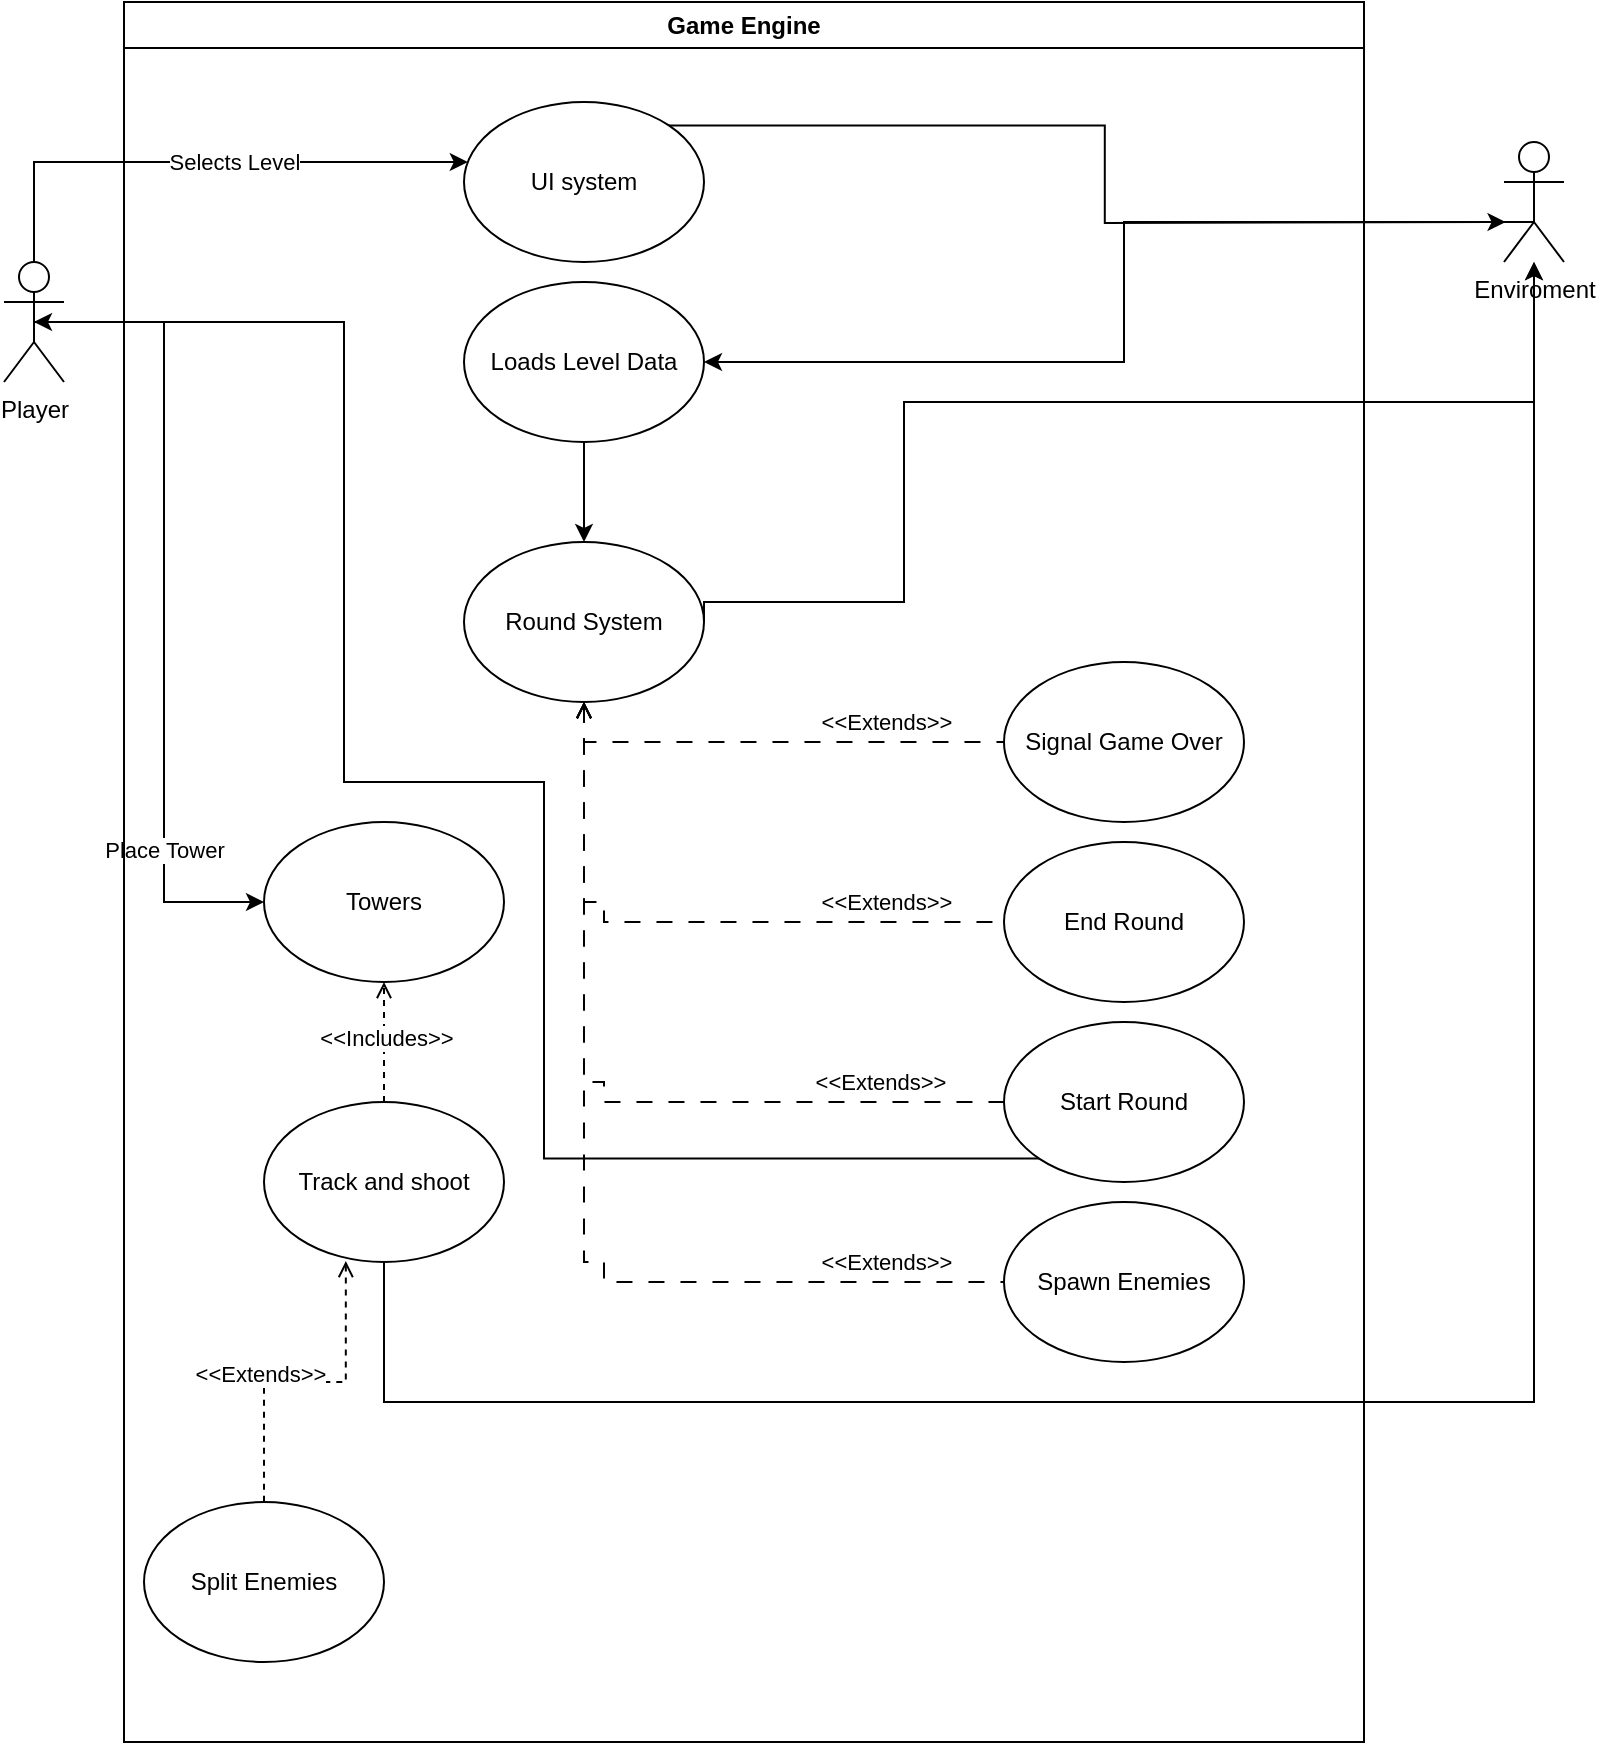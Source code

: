 <mxfile version="24.7.8">
  <diagram name="Page-1" id="0783ab3e-0a74-02c8-0abd-f7b4e66b4bec">
    <mxGraphModel dx="1131" dy="863" grid="1" gridSize="10" guides="1" tooltips="1" connect="1" arrows="1" fold="1" page="1" pageScale="1" pageWidth="850" pageHeight="1100" background="none" math="0" shadow="0">
      <root>
        <mxCell id="0" />
        <mxCell id="1" parent="0" />
        <mxCell id="gm1T3LfkTSPdHzsFghl--12" style="edgeStyle=orthogonalEdgeStyle;rounded=0;orthogonalLoop=1;jettySize=auto;html=1;exitX=0.5;exitY=0.5;exitDx=0;exitDy=0;exitPerimeter=0;" edge="1" parent="1" source="gm1T3LfkTSPdHzsFghl--1" target="gm1T3LfkTSPdHzsFghl--5">
          <mxGeometry relative="1" as="geometry">
            <Array as="points">
              <mxPoint x="45" y="130" />
            </Array>
          </mxGeometry>
        </mxCell>
        <mxCell id="gm1T3LfkTSPdHzsFghl--13" value="Selects Level" style="edgeLabel;html=1;align=center;verticalAlign=middle;resizable=0;points=[];" vertex="1" connectable="0" parent="gm1T3LfkTSPdHzsFghl--12">
          <mxGeometry x="0.211" relative="1" as="geometry">
            <mxPoint as="offset" />
          </mxGeometry>
        </mxCell>
        <mxCell id="gm1T3LfkTSPdHzsFghl--16" style="edgeStyle=orthogonalEdgeStyle;rounded=0;orthogonalLoop=1;jettySize=auto;html=1;exitX=0.5;exitY=0.5;exitDx=0;exitDy=0;exitPerimeter=0;entryX=0;entryY=0.5;entryDx=0;entryDy=0;" edge="1" parent="1" source="gm1T3LfkTSPdHzsFghl--1" target="gm1T3LfkTSPdHzsFghl--10">
          <mxGeometry relative="1" as="geometry" />
        </mxCell>
        <mxCell id="gm1T3LfkTSPdHzsFghl--17" value="Place Tower" style="edgeLabel;html=1;align=center;verticalAlign=middle;resizable=0;points=[];" vertex="1" connectable="0" parent="gm1T3LfkTSPdHzsFghl--16">
          <mxGeometry x="0.625" relative="1" as="geometry">
            <mxPoint as="offset" />
          </mxGeometry>
        </mxCell>
        <mxCell id="gm1T3LfkTSPdHzsFghl--1" value="Player" style="shape=umlActor;verticalLabelPosition=bottom;verticalAlign=top;html=1;outlineConnect=0;" vertex="1" parent="1">
          <mxGeometry x="30" y="180" width="30" height="60" as="geometry" />
        </mxCell>
        <mxCell id="gm1T3LfkTSPdHzsFghl--4" value="Game Engine" style="swimlane;whiteSpace=wrap;html=1;" vertex="1" parent="1">
          <mxGeometry x="90" y="50" width="620" height="870" as="geometry" />
        </mxCell>
        <mxCell id="gm1T3LfkTSPdHzsFghl--26" style="edgeStyle=orthogonalEdgeStyle;rounded=0;orthogonalLoop=1;jettySize=auto;html=1;exitX=1;exitY=0;exitDx=0;exitDy=0;" edge="1" parent="gm1T3LfkTSPdHzsFghl--4" source="gm1T3LfkTSPdHzsFghl--5">
          <mxGeometry relative="1" as="geometry">
            <mxPoint x="690.788" y="110" as="targetPoint" />
          </mxGeometry>
        </mxCell>
        <mxCell id="gm1T3LfkTSPdHzsFghl--5" value="UI system" style="ellipse;whiteSpace=wrap;html=1;" vertex="1" parent="gm1T3LfkTSPdHzsFghl--4">
          <mxGeometry x="170" y="50" width="120" height="80" as="geometry" />
        </mxCell>
        <mxCell id="gm1T3LfkTSPdHzsFghl--28" style="edgeStyle=orthogonalEdgeStyle;rounded=0;orthogonalLoop=1;jettySize=auto;html=1;exitX=0.5;exitY=1;exitDx=0;exitDy=0;" edge="1" parent="gm1T3LfkTSPdHzsFghl--4" source="gm1T3LfkTSPdHzsFghl--8" target="gm1T3LfkTSPdHzsFghl--9">
          <mxGeometry relative="1" as="geometry" />
        </mxCell>
        <mxCell id="gm1T3LfkTSPdHzsFghl--8" value="Loads Level Data" style="ellipse;whiteSpace=wrap;html=1;" vertex="1" parent="gm1T3LfkTSPdHzsFghl--4">
          <mxGeometry x="170" y="140" width="120" height="80" as="geometry" />
        </mxCell>
        <mxCell id="gm1T3LfkTSPdHzsFghl--9" value="Round System" style="ellipse;whiteSpace=wrap;html=1;" vertex="1" parent="gm1T3LfkTSPdHzsFghl--4">
          <mxGeometry x="170" y="270" width="120" height="80" as="geometry" />
        </mxCell>
        <mxCell id="gm1T3LfkTSPdHzsFghl--10" value="Towers&lt;span style=&quot;color: rgba(0, 0, 0, 0); font-family: monospace; font-size: 0px; text-align: start; text-wrap: nowrap;&quot;&gt;%3CmxGraphModel%3E%3Croot%3E%3CmxCell%20id%3D%220%22%2F%3E%3CmxCell%20id%3D%221%22%20parent%3D%220%22%2F%3E%3CmxCell%20id%3D%222%22%20value%3D%22Round%20System%22%20style%3D%22ellipse%3BwhiteSpace%3Dwrap%3Bhtml%3D1%3B%22%20vertex%3D%221%22%20parent%3D%221%22%3E%3CmxGeometry%20x%3D%22200%22%20y%3D%22300%22%20width%3D%22120%22%20height%3D%2280%22%20as%3D%22geometry%22%2F%3E%3C%2FmxCell%3E%3C%2Froot%3E%3C%2FmxGraphModel%3E&lt;/span&gt;" style="ellipse;whiteSpace=wrap;html=1;" vertex="1" parent="gm1T3LfkTSPdHzsFghl--4">
          <mxGeometry x="70" y="410" width="120" height="80" as="geometry" />
        </mxCell>
        <mxCell id="gm1T3LfkTSPdHzsFghl--11" value="Spawn Enemies" style="ellipse;whiteSpace=wrap;html=1;" vertex="1" parent="gm1T3LfkTSPdHzsFghl--4">
          <mxGeometry x="440" y="600" width="120" height="80" as="geometry" />
        </mxCell>
        <mxCell id="gm1T3LfkTSPdHzsFghl--31" value="Start Round" style="ellipse;whiteSpace=wrap;html=1;" vertex="1" parent="gm1T3LfkTSPdHzsFghl--4">
          <mxGeometry x="440" y="510" width="120" height="80" as="geometry" />
        </mxCell>
        <mxCell id="gm1T3LfkTSPdHzsFghl--32" value="End Round" style="ellipse;whiteSpace=wrap;html=1;" vertex="1" parent="gm1T3LfkTSPdHzsFghl--4">
          <mxGeometry x="440" y="420" width="120" height="80" as="geometry" />
        </mxCell>
        <mxCell id="gm1T3LfkTSPdHzsFghl--33" value="Signal Game Over" style="ellipse;whiteSpace=wrap;html=1;" vertex="1" parent="gm1T3LfkTSPdHzsFghl--4">
          <mxGeometry x="440" y="330" width="120" height="80" as="geometry" />
        </mxCell>
        <mxCell id="gm1T3LfkTSPdHzsFghl--36" style="edgeStyle=orthogonalEdgeStyle;rounded=0;orthogonalLoop=1;jettySize=auto;html=1;exitX=0.5;exitY=1;exitDx=0;exitDy=0;dashed=1;dashPattern=8 8;entryX=0;entryY=0.5;entryDx=0;entryDy=0;startArrow=open;startFill=0;endArrow=none;endFill=0;" edge="1" parent="gm1T3LfkTSPdHzsFghl--4" source="gm1T3LfkTSPdHzsFghl--9" target="gm1T3LfkTSPdHzsFghl--33">
          <mxGeometry relative="1" as="geometry">
            <mxPoint x="240" y="360" as="sourcePoint" />
            <mxPoint x="450" y="580" as="targetPoint" />
            <Array as="points">
              <mxPoint x="230" y="370" />
            </Array>
          </mxGeometry>
        </mxCell>
        <mxCell id="gm1T3LfkTSPdHzsFghl--37" value="&amp;lt;&amp;lt;Extends&amp;gt;&amp;gt;" style="edgeLabel;html=1;align=center;verticalAlign=middle;resizable=0;points=[];" vertex="1" connectable="0" parent="gm1T3LfkTSPdHzsFghl--36">
          <mxGeometry x="0.497" y="-4" relative="1" as="geometry">
            <mxPoint x="-1" y="-14" as="offset" />
          </mxGeometry>
        </mxCell>
        <mxCell id="gm1T3LfkTSPdHzsFghl--46" style="edgeStyle=orthogonalEdgeStyle;rounded=0;orthogonalLoop=1;jettySize=auto;html=1;exitX=0.5;exitY=0;exitDx=0;exitDy=0;entryX=0.5;entryY=1;entryDx=0;entryDy=0;dashed=1;endArrow=open;endFill=0;" edge="1" parent="gm1T3LfkTSPdHzsFghl--4" source="gm1T3LfkTSPdHzsFghl--45" target="gm1T3LfkTSPdHzsFghl--10">
          <mxGeometry relative="1" as="geometry" />
        </mxCell>
        <mxCell id="gm1T3LfkTSPdHzsFghl--47" value="&amp;lt;&amp;lt;Includes&amp;gt;&amp;gt;" style="edgeLabel;html=1;align=center;verticalAlign=middle;resizable=0;points=[];" vertex="1" connectable="0" parent="gm1T3LfkTSPdHzsFghl--46">
          <mxGeometry x="0.066" y="-1" relative="1" as="geometry">
            <mxPoint as="offset" />
          </mxGeometry>
        </mxCell>
        <mxCell id="gm1T3LfkTSPdHzsFghl--51" style="edgeStyle=orthogonalEdgeStyle;rounded=0;orthogonalLoop=1;jettySize=auto;html=1;exitX=0.341;exitY=0.994;exitDx=0;exitDy=0;exitPerimeter=0;startArrow=open;startFill=0;dashed=1;endArrow=none;endFill=0;" edge="1" parent="gm1T3LfkTSPdHzsFghl--4" source="gm1T3LfkTSPdHzsFghl--45" target="gm1T3LfkTSPdHzsFghl--50">
          <mxGeometry relative="1" as="geometry">
            <Array as="points" />
          </mxGeometry>
        </mxCell>
        <mxCell id="gm1T3LfkTSPdHzsFghl--52" value="&amp;lt;&amp;lt;Extends&amp;gt;&amp;gt;" style="edgeLabel;html=1;align=center;verticalAlign=middle;resizable=0;points=[];" vertex="1" connectable="0" parent="gm1T3LfkTSPdHzsFghl--51">
          <mxGeometry x="-0.049" y="-4" relative="1" as="geometry">
            <mxPoint x="-27" as="offset" />
          </mxGeometry>
        </mxCell>
        <mxCell id="gm1T3LfkTSPdHzsFghl--45" value="Track and shoot" style="ellipse;whiteSpace=wrap;html=1;" vertex="1" parent="gm1T3LfkTSPdHzsFghl--4">
          <mxGeometry x="70" y="550" width="120" height="80" as="geometry" />
        </mxCell>
        <mxCell id="gm1T3LfkTSPdHzsFghl--50" value="Split Enemies" style="ellipse;whiteSpace=wrap;html=1;" vertex="1" parent="gm1T3LfkTSPdHzsFghl--4">
          <mxGeometry x="10" y="750" width="120" height="80" as="geometry" />
        </mxCell>
        <mxCell id="gm1T3LfkTSPdHzsFghl--27" style="edgeStyle=orthogonalEdgeStyle;rounded=0;orthogonalLoop=1;jettySize=auto;html=1;exitX=0.5;exitY=0.5;exitDx=0;exitDy=0;exitPerimeter=0;entryX=1;entryY=0.5;entryDx=0;entryDy=0;" edge="1" parent="1" source="gm1T3LfkTSPdHzsFghl--19" target="gm1T3LfkTSPdHzsFghl--8">
          <mxGeometry relative="1" as="geometry">
            <Array as="points">
              <mxPoint x="795" y="160" />
              <mxPoint x="590" y="160" />
              <mxPoint x="590" y="230" />
            </Array>
          </mxGeometry>
        </mxCell>
        <mxCell id="gm1T3LfkTSPdHzsFghl--19" value="Enviroment" style="shape=umlActor;verticalLabelPosition=bottom;verticalAlign=top;html=1;outlineConnect=0;" vertex="1" parent="1">
          <mxGeometry x="780" y="120" width="30" height="60" as="geometry" />
        </mxCell>
        <mxCell id="gm1T3LfkTSPdHzsFghl--29" style="edgeStyle=orthogonalEdgeStyle;rounded=0;orthogonalLoop=1;jettySize=auto;html=1;exitX=1;exitY=0.5;exitDx=0;exitDy=0;" edge="1" parent="1" source="gm1T3LfkTSPdHzsFghl--9" target="gm1T3LfkTSPdHzsFghl--19">
          <mxGeometry relative="1" as="geometry">
            <Array as="points">
              <mxPoint x="480" y="350" />
              <mxPoint x="480" y="250" />
              <mxPoint x="795" y="250" />
            </Array>
          </mxGeometry>
        </mxCell>
        <mxCell id="gm1T3LfkTSPdHzsFghl--39" style="edgeStyle=orthogonalEdgeStyle;rounded=0;orthogonalLoop=1;jettySize=auto;html=1;dashed=1;dashPattern=8 8;entryX=0;entryY=0.5;entryDx=0;entryDy=0;startArrow=open;startFill=0;endArrow=none;endFill=0;" edge="1" parent="1" target="gm1T3LfkTSPdHzsFghl--32">
          <mxGeometry relative="1" as="geometry">
            <mxPoint x="320" y="400" as="sourcePoint" />
            <mxPoint x="550" y="420" as="targetPoint" />
            <Array as="points">
              <mxPoint x="330" y="500" />
            </Array>
          </mxGeometry>
        </mxCell>
        <mxCell id="gm1T3LfkTSPdHzsFghl--40" value="&amp;lt;&amp;lt;Extends&amp;gt;&amp;gt;" style="edgeLabel;html=1;align=center;verticalAlign=middle;resizable=0;points=[];" vertex="1" connectable="0" parent="gm1T3LfkTSPdHzsFghl--39">
          <mxGeometry x="0.497" y="-4" relative="1" as="geometry">
            <mxPoint x="21" y="-14" as="offset" />
          </mxGeometry>
        </mxCell>
        <mxCell id="gm1T3LfkTSPdHzsFghl--41" style="edgeStyle=orthogonalEdgeStyle;rounded=0;orthogonalLoop=1;jettySize=auto;html=1;dashed=1;dashPattern=8 8;entryX=0;entryY=0.5;entryDx=0;entryDy=0;startArrow=open;startFill=0;endArrow=none;endFill=0;" edge="1" parent="1" target="gm1T3LfkTSPdHzsFghl--31">
          <mxGeometry relative="1" as="geometry">
            <mxPoint x="320" y="400" as="sourcePoint" />
            <mxPoint x="550" y="510" as="targetPoint" />
            <Array as="points">
              <mxPoint x="330" y="590" />
            </Array>
          </mxGeometry>
        </mxCell>
        <mxCell id="gm1T3LfkTSPdHzsFghl--42" value="&amp;lt;&amp;lt;Extends&amp;gt;&amp;gt;" style="edgeLabel;html=1;align=center;verticalAlign=middle;resizable=0;points=[];" vertex="1" connectable="0" parent="gm1T3LfkTSPdHzsFghl--41">
          <mxGeometry x="0.497" y="-4" relative="1" as="geometry">
            <mxPoint x="41" y="-14" as="offset" />
          </mxGeometry>
        </mxCell>
        <mxCell id="gm1T3LfkTSPdHzsFghl--43" style="edgeStyle=orthogonalEdgeStyle;rounded=0;orthogonalLoop=1;jettySize=auto;html=1;dashed=1;dashPattern=8 8;entryX=0;entryY=0.5;entryDx=0;entryDy=0;startArrow=open;startFill=0;endArrow=none;endFill=0;" edge="1" parent="1" target="gm1T3LfkTSPdHzsFghl--11">
          <mxGeometry relative="1" as="geometry">
            <mxPoint x="320" y="400" as="sourcePoint" />
            <mxPoint x="550" y="600" as="targetPoint" />
            <Array as="points">
              <mxPoint x="330" y="680" />
            </Array>
          </mxGeometry>
        </mxCell>
        <mxCell id="gm1T3LfkTSPdHzsFghl--44" value="&amp;lt;&amp;lt;Extends&amp;gt;&amp;gt;" style="edgeLabel;html=1;align=center;verticalAlign=middle;resizable=0;points=[];" vertex="1" connectable="0" parent="gm1T3LfkTSPdHzsFghl--43">
          <mxGeometry x="0.497" y="-4" relative="1" as="geometry">
            <mxPoint x="66" y="-14" as="offset" />
          </mxGeometry>
        </mxCell>
        <mxCell id="gm1T3LfkTSPdHzsFghl--49" style="edgeStyle=orthogonalEdgeStyle;rounded=0;orthogonalLoop=1;jettySize=auto;html=1;exitX=0.5;exitY=1;exitDx=0;exitDy=0;" edge="1" parent="1" source="gm1T3LfkTSPdHzsFghl--45" target="gm1T3LfkTSPdHzsFghl--19">
          <mxGeometry relative="1" as="geometry">
            <Array as="points">
              <mxPoint x="220" y="750" />
              <mxPoint x="795" y="750" />
            </Array>
          </mxGeometry>
        </mxCell>
        <mxCell id="gm1T3LfkTSPdHzsFghl--53" style="edgeStyle=orthogonalEdgeStyle;rounded=0;orthogonalLoop=1;jettySize=auto;html=1;exitX=0;exitY=1;exitDx=0;exitDy=0;entryX=0.5;entryY=0.5;entryDx=0;entryDy=0;entryPerimeter=0;" edge="1" parent="1" source="gm1T3LfkTSPdHzsFghl--31" target="gm1T3LfkTSPdHzsFghl--1">
          <mxGeometry relative="1" as="geometry">
            <Array as="points">
              <mxPoint x="300" y="628" />
              <mxPoint x="300" y="440" />
              <mxPoint x="200" y="440" />
              <mxPoint x="200" y="210" />
            </Array>
          </mxGeometry>
        </mxCell>
      </root>
    </mxGraphModel>
  </diagram>
</mxfile>
